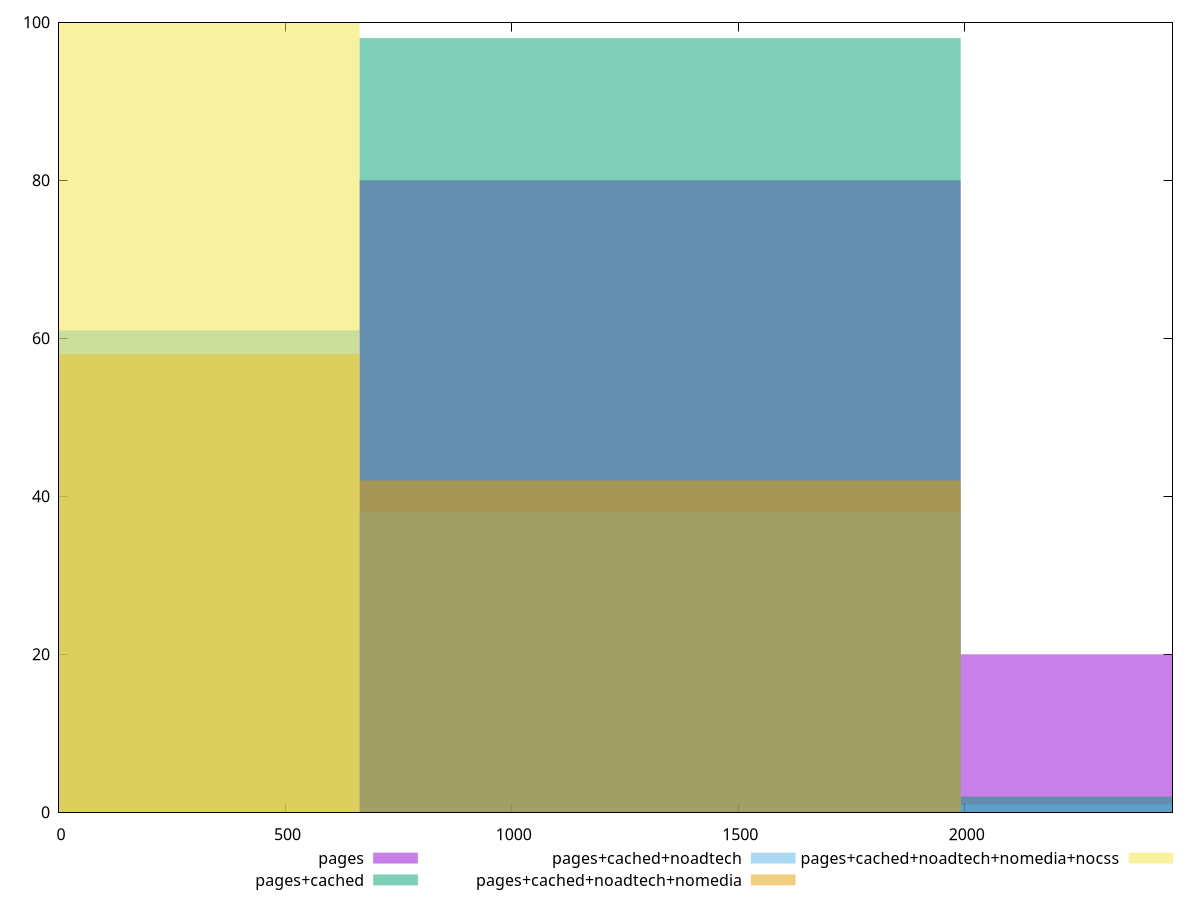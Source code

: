 reset

$pages <<EOF
2654.827293847032 20
1327.413646923516 80
EOF

$pagesCached <<EOF
1327.413646923516 98
2654.827293847032 2
EOF

$pagesCachedNoadtech <<EOF
1327.413646923516 38
0 61
2654.827293847032 1
EOF

$pagesCachedNoadtechNomedia <<EOF
1327.413646923516 42
0 58
EOF

$pagesCachedNoadtechNomediaNocss <<EOF
0 100
EOF

set key outside below
set boxwidth 1327.413646923516
set xrange [0:2459]
set yrange [0:100]
set trange [0:100]
set style fill transparent solid 0.5 noborder
set terminal svg size 640, 530 enhanced background rgb 'white'
set output "report_00015_2021-02-09T16-11-33.973Z/render-blocking-resources/comparison/histogram/all_raw.svg"

plot $pages title "pages" with boxes, \
     $pagesCached title "pages+cached" with boxes, \
     $pagesCachedNoadtech title "pages+cached+noadtech" with boxes, \
     $pagesCachedNoadtechNomedia title "pages+cached+noadtech+nomedia" with boxes, \
     $pagesCachedNoadtechNomediaNocss title "pages+cached+noadtech+nomedia+nocss" with boxes

reset
